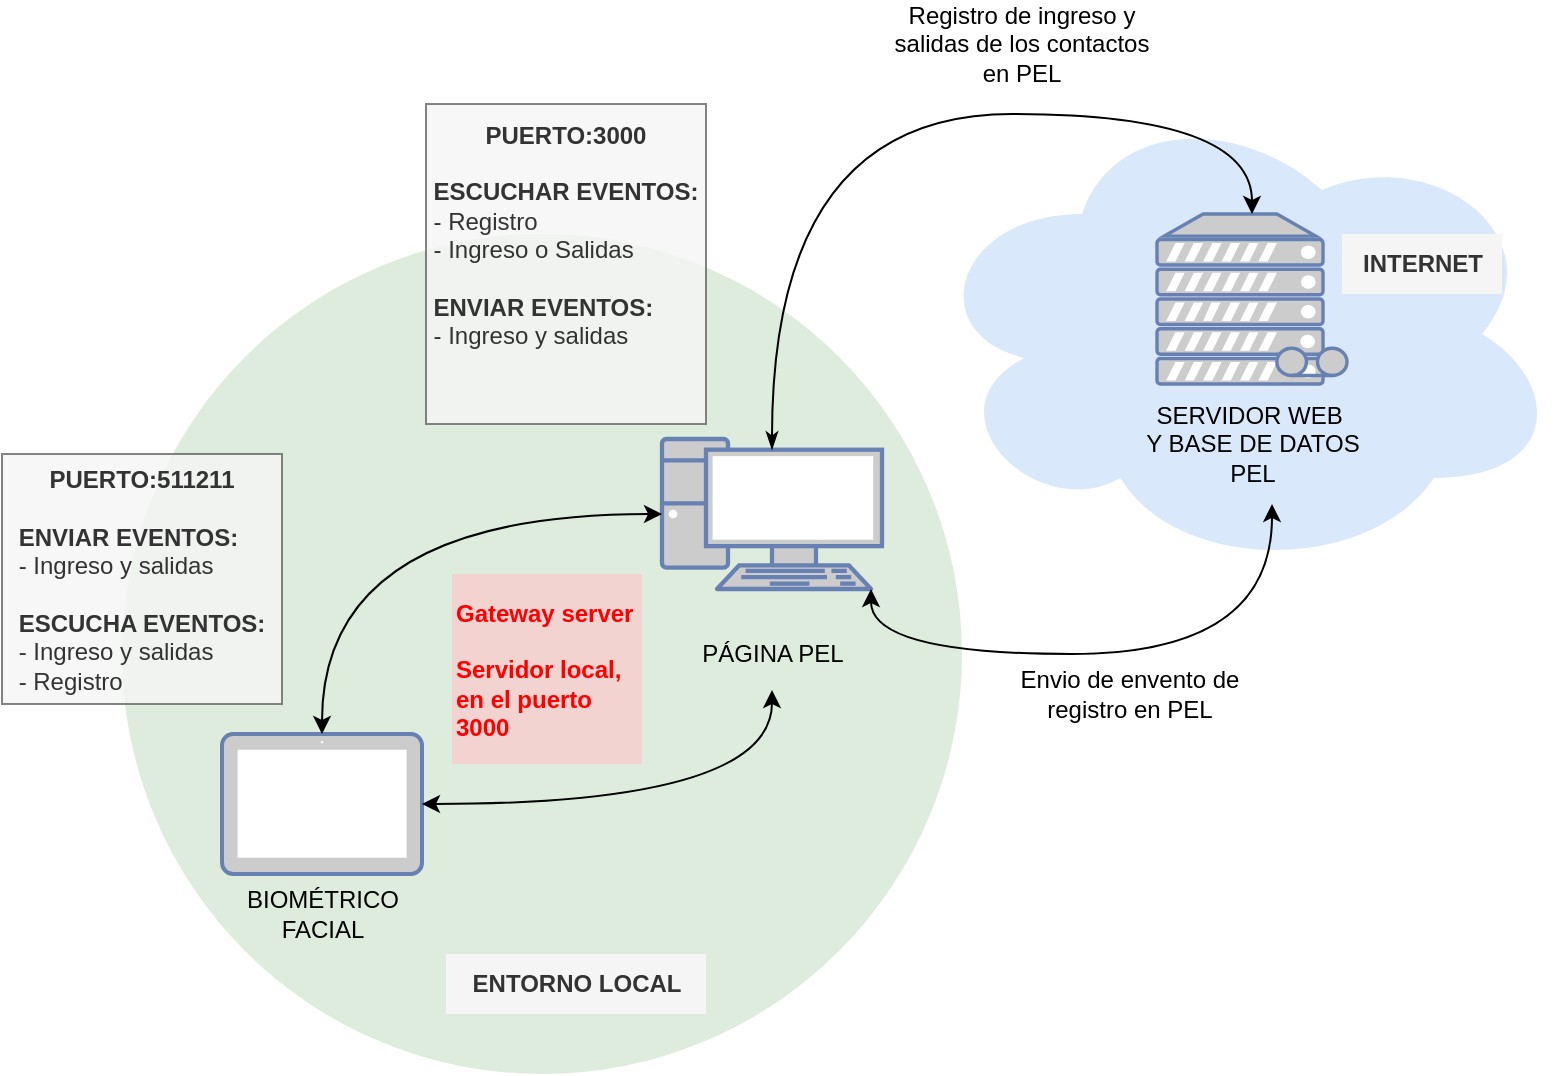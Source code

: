 <mxfile version="20.2.8" type="github">
  <diagram id="cAOsAnPpxSTJ4OME0NVT" name="entorno-biometrico-facial">
    <mxGraphModel dx="1426" dy="-299" grid="1" gridSize="10" guides="1" tooltips="1" connect="1" arrows="1" fold="1" page="1" pageScale="1" pageWidth="850" pageHeight="1100" math="0" shadow="0">
      <root>
        <mxCell id="0" />
        <mxCell id="1" parent="0" />
        <mxCell id="MRs0qL_eOpBG9POuit-E-8" value="" style="ellipse;whiteSpace=wrap;html=1;aspect=fixed;strokeColor=none;fillColor=#d5e8d4;opacity=80;" vertex="1" parent="1">
          <mxGeometry x="100" y="1280" width="420" height="420" as="geometry" />
        </mxCell>
        <mxCell id="MRs0qL_eOpBG9POuit-E-7" value="" style="ellipse;shape=cloud;whiteSpace=wrap;html=1;fillColor=#dae8fc;strokeColor=none;" vertex="1" parent="1">
          <mxGeometry x="500" y="1210" width="320" height="240" as="geometry" />
        </mxCell>
        <mxCell id="MioIM7X3Ic0pk1cOMyed-9" value="" style="group" parent="1" vertex="1" connectable="0">
          <mxGeometry x="600" y="1270" width="130" height="145" as="geometry" />
        </mxCell>
        <mxCell id="MioIM7X3Ic0pk1cOMyed-1" value="" style="fontColor=#0066CC;verticalAlign=top;verticalLabelPosition=bottom;labelPosition=center;align=center;html=1;outlineConnect=0;fillColor=#CCCCCC;strokeColor=#6881B3;gradientColor=none;gradientDirection=north;strokeWidth=2;shape=mxgraph.networks.tape_storage;" parent="MioIM7X3Ic0pk1cOMyed-9" vertex="1">
          <mxGeometry x="17.5" width="95" height="85" as="geometry" />
        </mxCell>
        <mxCell id="MioIM7X3Ic0pk1cOMyed-8" value="SERVIDOR WEB&amp;nbsp;&lt;br&gt;Y BASE DE DATOS&lt;br&gt;PEL" style="text;html=1;align=center;verticalAlign=middle;resizable=0;points=[];autosize=1;strokeColor=none;fillColor=none;" parent="MioIM7X3Ic0pk1cOMyed-9" vertex="1">
          <mxGeometry y="85" width="130" height="60" as="geometry" />
        </mxCell>
        <mxCell id="MioIM7X3Ic0pk1cOMyed-10" value="" style="group" parent="1" vertex="1" connectable="0">
          <mxGeometry x="360" y="1370" width="130" height="157.5" as="geometry" />
        </mxCell>
        <mxCell id="MioIM7X3Ic0pk1cOMyed-3" value="" style="fontColor=#0066CC;verticalAlign=top;verticalLabelPosition=bottom;labelPosition=center;align=center;html=1;outlineConnect=0;fillColor=#CCCCCC;strokeColor=#6881B3;gradientColor=none;gradientDirection=north;strokeWidth=2;shape=mxgraph.networks.pc;" parent="MioIM7X3Ic0pk1cOMyed-10" vertex="1">
          <mxGeometry x="10" y="12.5" width="110" height="75" as="geometry" />
        </mxCell>
        <mxCell id="MioIM7X3Ic0pk1cOMyed-12" value="" style="group" parent="MioIM7X3Ic0pk1cOMyed-10" vertex="1" connectable="0">
          <mxGeometry y="105" width="130" height="52.5" as="geometry" />
        </mxCell>
        <mxCell id="MioIM7X3Ic0pk1cOMyed-7" value="PÁGINA PEL" style="text;html=1;align=center;verticalAlign=middle;resizable=0;points=[];autosize=1;strokeColor=none;fillColor=none;" parent="MioIM7X3Ic0pk1cOMyed-12" vertex="1">
          <mxGeometry x="20" width="90" height="30" as="geometry" />
        </mxCell>
        <mxCell id="MioIM7X3Ic0pk1cOMyed-11" value="" style="group" parent="1" vertex="1" connectable="0">
          <mxGeometry x="150" y="1530" width="100" height="110" as="geometry" />
        </mxCell>
        <mxCell id="MioIM7X3Ic0pk1cOMyed-4" value="" style="fontColor=#0066CC;verticalAlign=top;verticalLabelPosition=bottom;labelPosition=center;align=center;html=1;outlineConnect=0;fillColor=#CCCCCC;strokeColor=#6881B3;gradientColor=none;gradientDirection=north;strokeWidth=2;shape=mxgraph.networks.tablet;" parent="MioIM7X3Ic0pk1cOMyed-11" vertex="1">
          <mxGeometry width="100" height="70" as="geometry" />
        </mxCell>
        <mxCell id="MioIM7X3Ic0pk1cOMyed-5" value="BIOMÉTRICO&lt;br&gt;FACIAL" style="text;html=1;align=center;verticalAlign=middle;resizable=0;points=[];autosize=1;strokeColor=none;fillColor=none;" parent="MioIM7X3Ic0pk1cOMyed-11" vertex="1">
          <mxGeometry y="70" width="100" height="40" as="geometry" />
        </mxCell>
        <mxCell id="MRs0qL_eOpBG9POuit-E-2" style="edgeStyle=orthogonalEdgeStyle;curved=1;rounded=0;orthogonalLoop=1;jettySize=auto;html=1;exitX=0.5;exitY=0;exitDx=0;exitDy=0;exitPerimeter=0;entryX=0;entryY=0.5;entryDx=0;entryDy=0;entryPerimeter=0;startArrow=classic;startFill=1;" edge="1" parent="1" source="MioIM7X3Ic0pk1cOMyed-4" target="MioIM7X3Ic0pk1cOMyed-3">
          <mxGeometry relative="1" as="geometry" />
        </mxCell>
        <mxCell id="MRs0qL_eOpBG9POuit-E-3" style="edgeStyle=orthogonalEdgeStyle;curved=1;rounded=0;orthogonalLoop=1;jettySize=auto;html=1;exitX=1;exitY=0.5;exitDx=0;exitDy=0;exitPerimeter=0;entryX=0.5;entryY=1.1;entryDx=0;entryDy=0;entryPerimeter=0;startArrow=classic;startFill=1;" edge="1" parent="1" source="MioIM7X3Ic0pk1cOMyed-4" target="MioIM7X3Ic0pk1cOMyed-7">
          <mxGeometry relative="1" as="geometry">
            <mxPoint x="425" y="1527.5" as="targetPoint" />
          </mxGeometry>
        </mxCell>
        <mxCell id="MRs0qL_eOpBG9POuit-E-4" style="edgeStyle=orthogonalEdgeStyle;curved=1;rounded=0;orthogonalLoop=1;jettySize=auto;html=1;exitX=0.5;exitY=0.07;exitDx=0;exitDy=0;exitPerimeter=0;entryX=0.5;entryY=0;entryDx=0;entryDy=0;entryPerimeter=0;startArrow=classicThin;startFill=1;" edge="1" parent="1" source="MioIM7X3Ic0pk1cOMyed-3" target="MioIM7X3Ic0pk1cOMyed-1">
          <mxGeometry relative="1" as="geometry">
            <Array as="points">
              <mxPoint x="425" y="1220" />
              <mxPoint x="665" y="1220" />
            </Array>
          </mxGeometry>
        </mxCell>
        <mxCell id="MRs0qL_eOpBG9POuit-E-5" style="edgeStyle=orthogonalEdgeStyle;curved=1;rounded=0;orthogonalLoop=1;jettySize=auto;html=1;exitX=0.95;exitY=1;exitDx=0;exitDy=0;exitPerimeter=0;entryX=0.577;entryY=1;entryDx=0;entryDy=0;entryPerimeter=0;startArrow=classic;startFill=1;" edge="1" parent="1" source="MioIM7X3Ic0pk1cOMyed-3" target="MioIM7X3Ic0pk1cOMyed-8">
          <mxGeometry relative="1" as="geometry">
            <Array as="points">
              <mxPoint x="475" y="1490" />
              <mxPoint x="675" y="1490" />
            </Array>
          </mxGeometry>
        </mxCell>
        <mxCell id="MRs0qL_eOpBG9POuit-E-9" value="ENTORNO LOCAL" style="text;html=1;align=center;verticalAlign=middle;resizable=0;points=[];autosize=1;strokeColor=none;fillColor=#f5f5f5;fontStyle=1;fontColor=#333333;" vertex="1" parent="1">
          <mxGeometry x="262" y="1640" width="130" height="30" as="geometry" />
        </mxCell>
        <mxCell id="MRs0qL_eOpBG9POuit-E-10" value="INTERNET" style="text;html=1;align=center;verticalAlign=middle;resizable=0;points=[];autosize=1;strokeColor=none;fillColor=#f5f5f5;fontStyle=1;fontColor=#333333;" vertex="1" parent="1">
          <mxGeometry x="710" y="1280" width="80" height="30" as="geometry" />
        </mxCell>
        <mxCell id="MRs0qL_eOpBG9POuit-E-11" value="Registro de ingreso y salidas de los contactos en PEL" style="text;html=1;strokeColor=none;fillColor=none;align=center;verticalAlign=middle;whiteSpace=wrap;rounded=0;opacity=80;" vertex="1" parent="1">
          <mxGeometry x="480" y="1170" width="140" height="30" as="geometry" />
        </mxCell>
        <mxCell id="MRs0qL_eOpBG9POuit-E-13" value="PUERTO:3000&lt;br&gt;&lt;br&gt;&lt;div style=&quot;text-align: left;&quot;&gt;&lt;span style=&quot;background-color: initial;&quot;&gt;ESCUCHAR EVENTOS:&lt;/span&gt;&lt;/div&gt;&lt;div style=&quot;text-align: left;&quot;&gt;&lt;span style=&quot;background-color: initial; font-weight: normal;&quot;&gt;- Registro&lt;/span&gt;&lt;/div&gt;&lt;div style=&quot;text-align: left;&quot;&gt;&lt;span style=&quot;background-color: initial; font-weight: normal;&quot;&gt;- Ingreso o Salidas&lt;/span&gt;&lt;/div&gt;&lt;div style=&quot;text-align: left;&quot;&gt;&lt;span style=&quot;background-color: initial; font-weight: normal;&quot;&gt;&lt;br&gt;&lt;/span&gt;&lt;/div&gt;&lt;div style=&quot;text-align: left;&quot;&gt;&lt;div&gt;&lt;span style=&quot;background-color: initial;&quot;&gt;ENVIAR EVENTOS:&lt;/span&gt;&lt;/div&gt;&lt;div&gt;&lt;span style=&quot;background-color: initial; font-weight: normal;&quot;&gt;- Ingreso y salidas&lt;/span&gt;&lt;/div&gt;&lt;/div&gt;&lt;div style=&quot;text-align: left;&quot;&gt;&lt;br&gt;&lt;/div&gt;&lt;div style=&quot;text-align: left;&quot;&gt;&lt;br&gt;&lt;/div&gt;" style="text;html=1;strokeColor=#666666;fillColor=#f5f5f5;align=center;verticalAlign=middle;whiteSpace=wrap;rounded=0;opacity=80;fontColor=#333333;fontStyle=1" vertex="1" parent="1">
          <mxGeometry x="252" y="1215" width="140" height="160" as="geometry" />
        </mxCell>
        <mxCell id="MRs0qL_eOpBG9POuit-E-14" value="PUERTO:511211&lt;br&gt;&lt;br&gt;&lt;div style=&quot;text-align: left;&quot;&gt;&lt;span style=&quot;background-color: initial;&quot;&gt;ENVIAR EVENTOS:&lt;/span&gt;&lt;/div&gt;&lt;div style=&quot;text-align: left;&quot;&gt;&lt;span style=&quot;background-color: initial; font-weight: normal;&quot;&gt;- Ingreso y salidas&lt;/span&gt;&lt;/div&gt;&lt;div style=&quot;text-align: left;&quot;&gt;&lt;br&gt;&lt;/div&gt;&lt;div style=&quot;text-align: left;&quot;&gt;&lt;div&gt;&lt;span style=&quot;background-color: initial;&quot;&gt;ESCUCHA EVENTOS:&lt;/span&gt;&lt;/div&gt;&lt;div&gt;&lt;span style=&quot;background-color: initial; font-weight: normal;&quot;&gt;- Ingreso y salidas&lt;/span&gt;&lt;/div&gt;&lt;div&gt;&lt;span style=&quot;background-color: initial; font-weight: normal;&quot;&gt;- Registro&lt;/span&gt;&lt;/div&gt;&lt;/div&gt;" style="text;html=1;strokeColor=#666666;fillColor=#f5f5f5;align=center;verticalAlign=middle;whiteSpace=wrap;rounded=0;opacity=80;fontColor=#333333;fontStyle=1" vertex="1" parent="1">
          <mxGeometry x="40" y="1390" width="140" height="125" as="geometry" />
        </mxCell>
        <mxCell id="MRs0qL_eOpBG9POuit-E-15" value="Envio de envento de registro en PEL" style="text;html=1;strokeColor=none;fillColor=none;align=center;verticalAlign=middle;whiteSpace=wrap;rounded=0;opacity=80;" vertex="1" parent="1">
          <mxGeometry x="534" y="1495" width="140" height="30" as="geometry" />
        </mxCell>
        <mxCell id="MRs0qL_eOpBG9POuit-E-16" value="Gateway server&lt;br&gt;&lt;br&gt;Servidor local, en el puerto 3000" style="whiteSpace=wrap;html=1;aspect=fixed;strokeColor=none;fillColor=#f8cecc;opacity=80;align=left;fontStyle=1;fontColor=#FF0000;" vertex="1" parent="1">
          <mxGeometry x="265" y="1450" width="95" height="95" as="geometry" />
        </mxCell>
      </root>
    </mxGraphModel>
  </diagram>
</mxfile>
